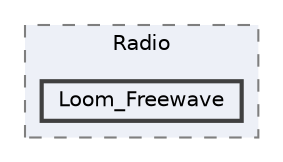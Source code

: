 digraph "C:/Users/Will/AppData/Local/Arduino15/packages/loom4/hardware/samd/4.0.6/libraries/Loom/src/Radio/Loom_Freewave"
{
 // LATEX_PDF_SIZE
  bgcolor="transparent";
  edge [fontname=Helvetica,fontsize=10,labelfontname=Helvetica,labelfontsize=10];
  node [fontname=Helvetica,fontsize=10,shape=box,height=0.2,width=0.4];
  compound=true
  subgraph clusterdir_a7373b439341ade1df75d93693f7b5c7 {
    graph [ bgcolor="#edf0f7", pencolor="grey50", label="Radio", fontname=Helvetica,fontsize=10 style="filled,dashed", URL="dir_a7373b439341ade1df75d93693f7b5c7.html",tooltip=""]
  dir_4590b6617b10e56e6be52ff9c949147e [label="Loom_Freewave", fillcolor="#edf0f7", color="grey25", style="filled,bold", URL="dir_4590b6617b10e56e6be52ff9c949147e.html",tooltip=""];
  }
}
